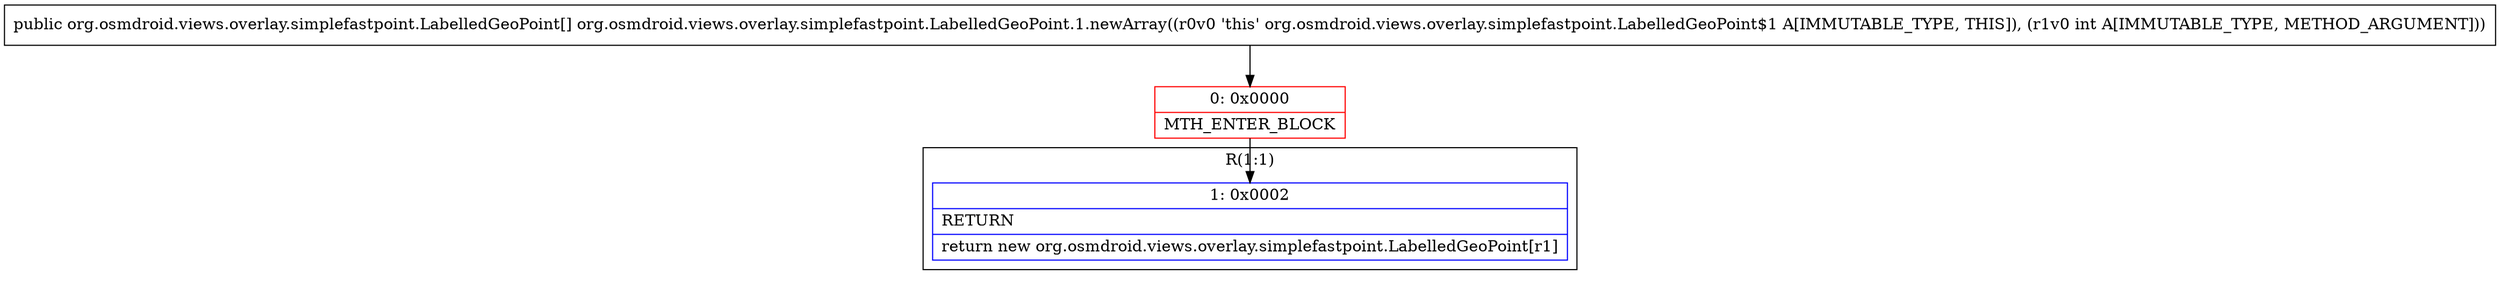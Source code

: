 digraph "CFG fororg.osmdroid.views.overlay.simplefastpoint.LabelledGeoPoint.1.newArray(I)[Lorg\/osmdroid\/views\/overlay\/simplefastpoint\/LabelledGeoPoint;" {
subgraph cluster_Region_1275907163 {
label = "R(1:1)";
node [shape=record,color=blue];
Node_1 [shape=record,label="{1\:\ 0x0002|RETURN\l|return new org.osmdroid.views.overlay.simplefastpoint.LabelledGeoPoint[r1]\l}"];
}
Node_0 [shape=record,color=red,label="{0\:\ 0x0000|MTH_ENTER_BLOCK\l}"];
MethodNode[shape=record,label="{public org.osmdroid.views.overlay.simplefastpoint.LabelledGeoPoint[] org.osmdroid.views.overlay.simplefastpoint.LabelledGeoPoint.1.newArray((r0v0 'this' org.osmdroid.views.overlay.simplefastpoint.LabelledGeoPoint$1 A[IMMUTABLE_TYPE, THIS]), (r1v0 int A[IMMUTABLE_TYPE, METHOD_ARGUMENT])) }"];
MethodNode -> Node_0;
Node_0 -> Node_1;
}

